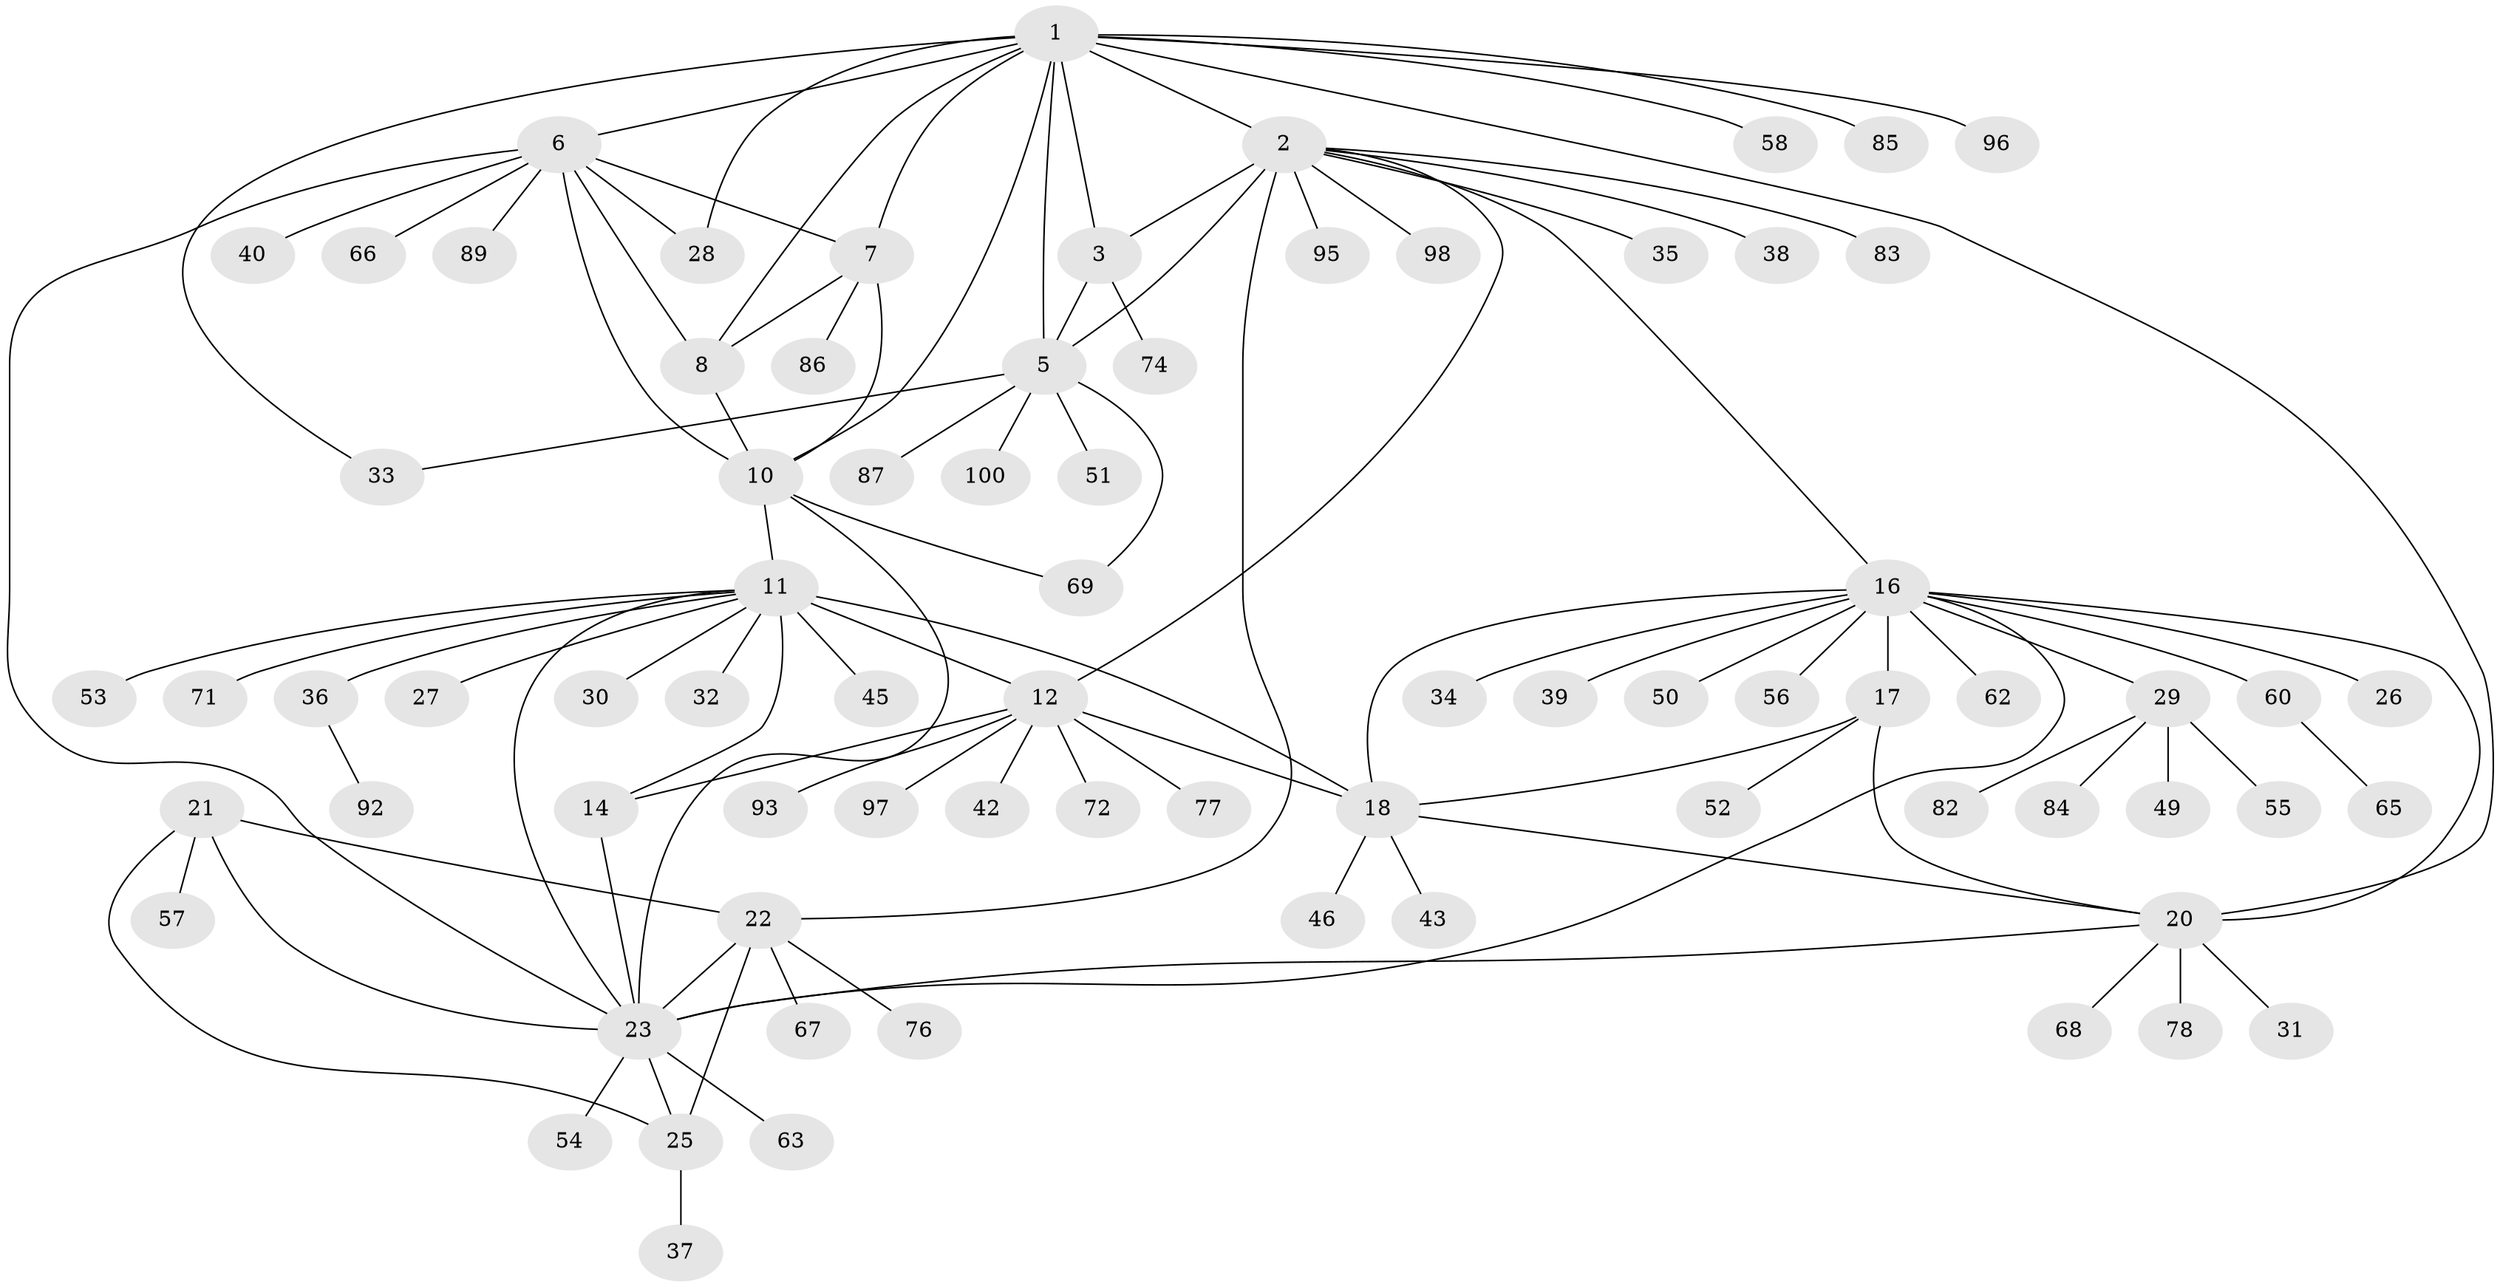 // original degree distribution, {8: 0.06, 9: 0.02, 6: 0.05, 7: 0.04, 10: 0.03, 4: 0.02, 11: 0.02, 5: 0.02, 1: 0.59, 2: 0.14, 3: 0.01}
// Generated by graph-tools (version 1.1) at 2025/11/02/27/25 16:11:29]
// undirected, 76 vertices, 104 edges
graph export_dot {
graph [start="1"]
  node [color=gray90,style=filled];
  1 [super="+9"];
  2 [super="+4"];
  3 [super="+94"];
  5 [super="+99"];
  6 [super="+79"];
  7 [super="+61"];
  8;
  10 [super="+70"];
  11 [super="+15"];
  12 [super="+13"];
  14 [super="+80"];
  16 [super="+19"];
  17 [super="+48"];
  18 [super="+41"];
  20 [super="+90"];
  21 [super="+47"];
  22 [super="+24"];
  23 [super="+73"];
  25 [super="+91"];
  26;
  27;
  28;
  29 [super="+64"];
  30;
  31;
  32;
  33;
  34;
  35;
  36;
  37;
  38;
  39;
  40;
  42 [super="+44"];
  43;
  45;
  46;
  49;
  50 [super="+81"];
  51 [super="+59"];
  52;
  53;
  54 [super="+88"];
  55;
  56;
  57;
  58;
  60;
  62;
  63;
  65;
  66;
  67;
  68 [super="+75"];
  69;
  71;
  72;
  74;
  76;
  77;
  78;
  82;
  83;
  84;
  85;
  86;
  87;
  89;
  92;
  93;
  95;
  96;
  97;
  98;
  100;
  1 -- 2 [weight=2];
  1 -- 3;
  1 -- 5;
  1 -- 28;
  1 -- 58;
  1 -- 85;
  1 -- 96;
  1 -- 33;
  1 -- 6;
  1 -- 7;
  1 -- 8;
  1 -- 10;
  1 -- 20;
  2 -- 3 [weight=2];
  2 -- 5 [weight=2];
  2 -- 22;
  2 -- 35;
  2 -- 38;
  2 -- 95;
  2 -- 12;
  2 -- 83;
  2 -- 98;
  2 -- 16;
  3 -- 5;
  3 -- 74;
  5 -- 33;
  5 -- 51;
  5 -- 69;
  5 -- 87;
  5 -- 100;
  6 -- 7;
  6 -- 8;
  6 -- 10;
  6 -- 28;
  6 -- 40;
  6 -- 66;
  6 -- 89;
  6 -- 23;
  7 -- 8;
  7 -- 10;
  7 -- 86;
  8 -- 10;
  10 -- 11;
  10 -- 23;
  10 -- 69;
  11 -- 12 [weight=4];
  11 -- 14 [weight=2];
  11 -- 18;
  11 -- 23;
  11 -- 30;
  11 -- 36;
  11 -- 45;
  11 -- 53;
  11 -- 32;
  11 -- 71;
  11 -- 27;
  12 -- 14 [weight=2];
  12 -- 42;
  12 -- 72;
  12 -- 93;
  12 -- 97;
  12 -- 77;
  12 -- 18;
  14 -- 23;
  16 -- 17 [weight=2];
  16 -- 18 [weight=2];
  16 -- 20 [weight=2];
  16 -- 23;
  16 -- 29;
  16 -- 56;
  16 -- 62;
  16 -- 34;
  16 -- 39;
  16 -- 50;
  16 -- 26;
  16 -- 60;
  17 -- 18;
  17 -- 20;
  17 -- 52;
  18 -- 20;
  18 -- 43;
  18 -- 46;
  20 -- 31;
  20 -- 68;
  20 -- 78;
  20 -- 23;
  21 -- 22 [weight=2];
  21 -- 23;
  21 -- 25;
  21 -- 57;
  22 -- 23 [weight=2];
  22 -- 25 [weight=2];
  22 -- 67;
  22 -- 76;
  23 -- 25;
  23 -- 54;
  23 -- 63;
  25 -- 37;
  29 -- 49;
  29 -- 55;
  29 -- 82;
  29 -- 84;
  36 -- 92;
  60 -- 65;
}
